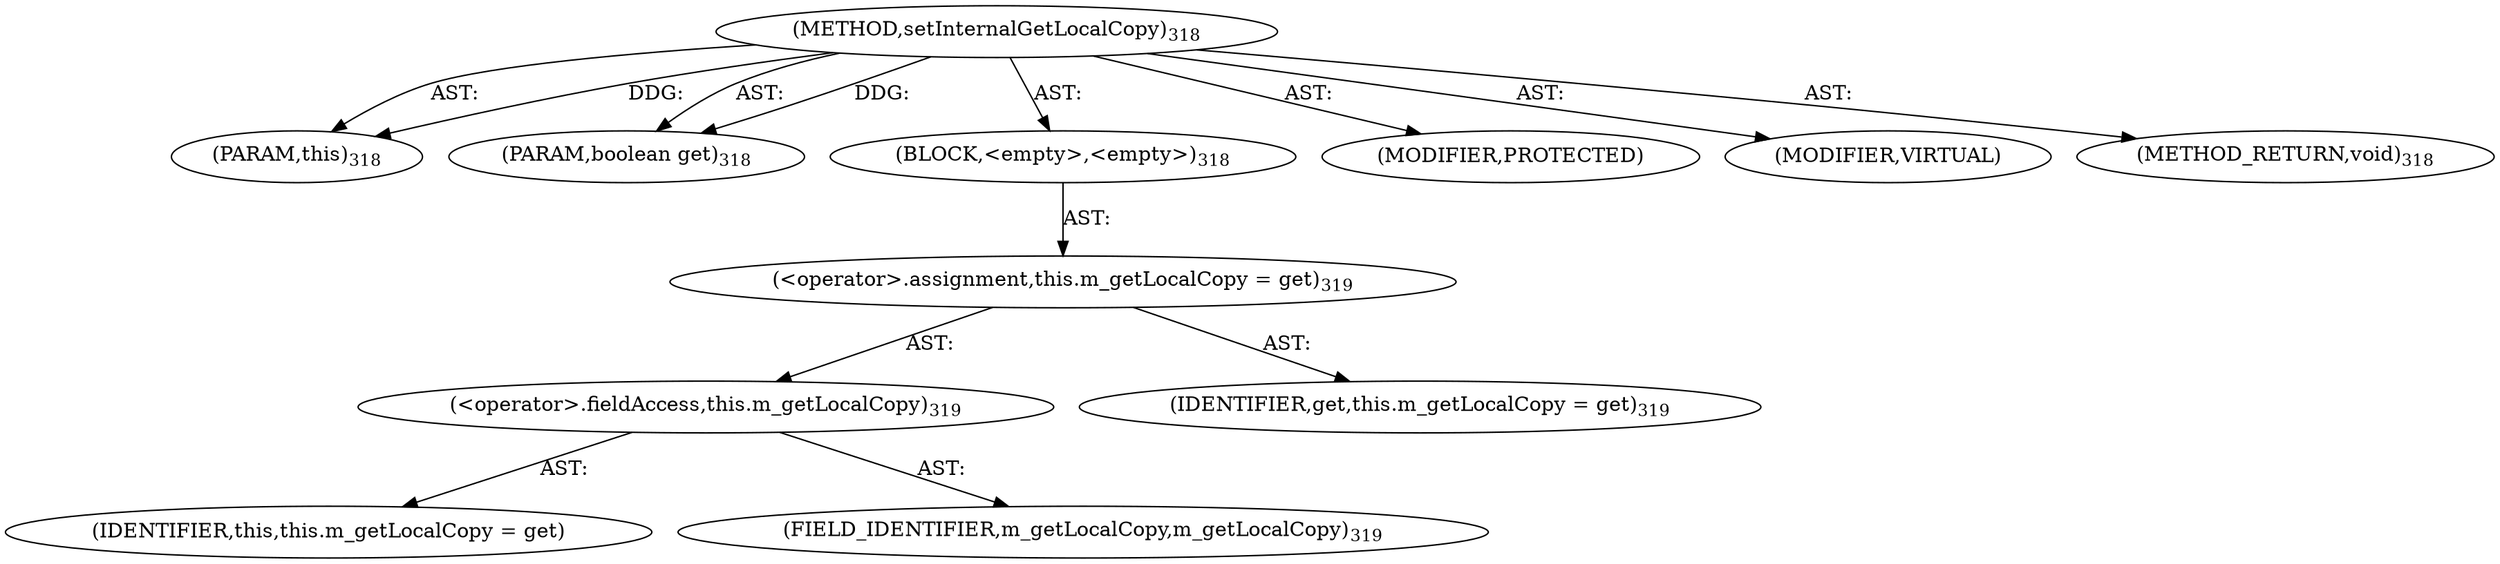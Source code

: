 digraph "setInternalGetLocalCopy" {  
"111669149724" [label = <(METHOD,setInternalGetLocalCopy)<SUB>318</SUB>> ]
"115964117054" [label = <(PARAM,this)<SUB>318</SUB>> ]
"115964117055" [label = <(PARAM,boolean get)<SUB>318</SUB>> ]
"25769803810" [label = <(BLOCK,&lt;empty&gt;,&lt;empty&gt;)<SUB>318</SUB>> ]
"30064771151" [label = <(&lt;operator&gt;.assignment,this.m_getLocalCopy = get)<SUB>319</SUB>> ]
"30064771152" [label = <(&lt;operator&gt;.fieldAccess,this.m_getLocalCopy)<SUB>319</SUB>> ]
"68719476836" [label = <(IDENTIFIER,this,this.m_getLocalCopy = get)> ]
"55834574875" [label = <(FIELD_IDENTIFIER,m_getLocalCopy,m_getLocalCopy)<SUB>319</SUB>> ]
"68719476837" [label = <(IDENTIFIER,get,this.m_getLocalCopy = get)<SUB>319</SUB>> ]
"133143986258" [label = <(MODIFIER,PROTECTED)> ]
"133143986259" [label = <(MODIFIER,VIRTUAL)> ]
"128849018908" [label = <(METHOD_RETURN,void)<SUB>318</SUB>> ]
  "111669149724" -> "115964117054"  [ label = "AST: "] 
  "111669149724" -> "115964117055"  [ label = "AST: "] 
  "111669149724" -> "25769803810"  [ label = "AST: "] 
  "111669149724" -> "133143986258"  [ label = "AST: "] 
  "111669149724" -> "133143986259"  [ label = "AST: "] 
  "111669149724" -> "128849018908"  [ label = "AST: "] 
  "25769803810" -> "30064771151"  [ label = "AST: "] 
  "30064771151" -> "30064771152"  [ label = "AST: "] 
  "30064771151" -> "68719476837"  [ label = "AST: "] 
  "30064771152" -> "68719476836"  [ label = "AST: "] 
  "30064771152" -> "55834574875"  [ label = "AST: "] 
  "111669149724" -> "115964117054"  [ label = "DDG: "] 
  "111669149724" -> "115964117055"  [ label = "DDG: "] 
}

